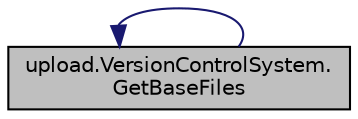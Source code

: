 digraph "upload.VersionControlSystem.GetBaseFiles"
{
  edge [fontname="Helvetica",fontsize="10",labelfontname="Helvetica",labelfontsize="10"];
  node [fontname="Helvetica",fontsize="10",shape=record];
  rankdir="LR";
  Node27 [label="upload.VersionControlSystem.\lGetBaseFiles",height=0.2,width=0.4,color="black", fillcolor="grey75", style="filled", fontcolor="black"];
  Node27 -> Node27 [dir="back",color="midnightblue",fontsize="10",style="solid",fontname="Helvetica"];
}
